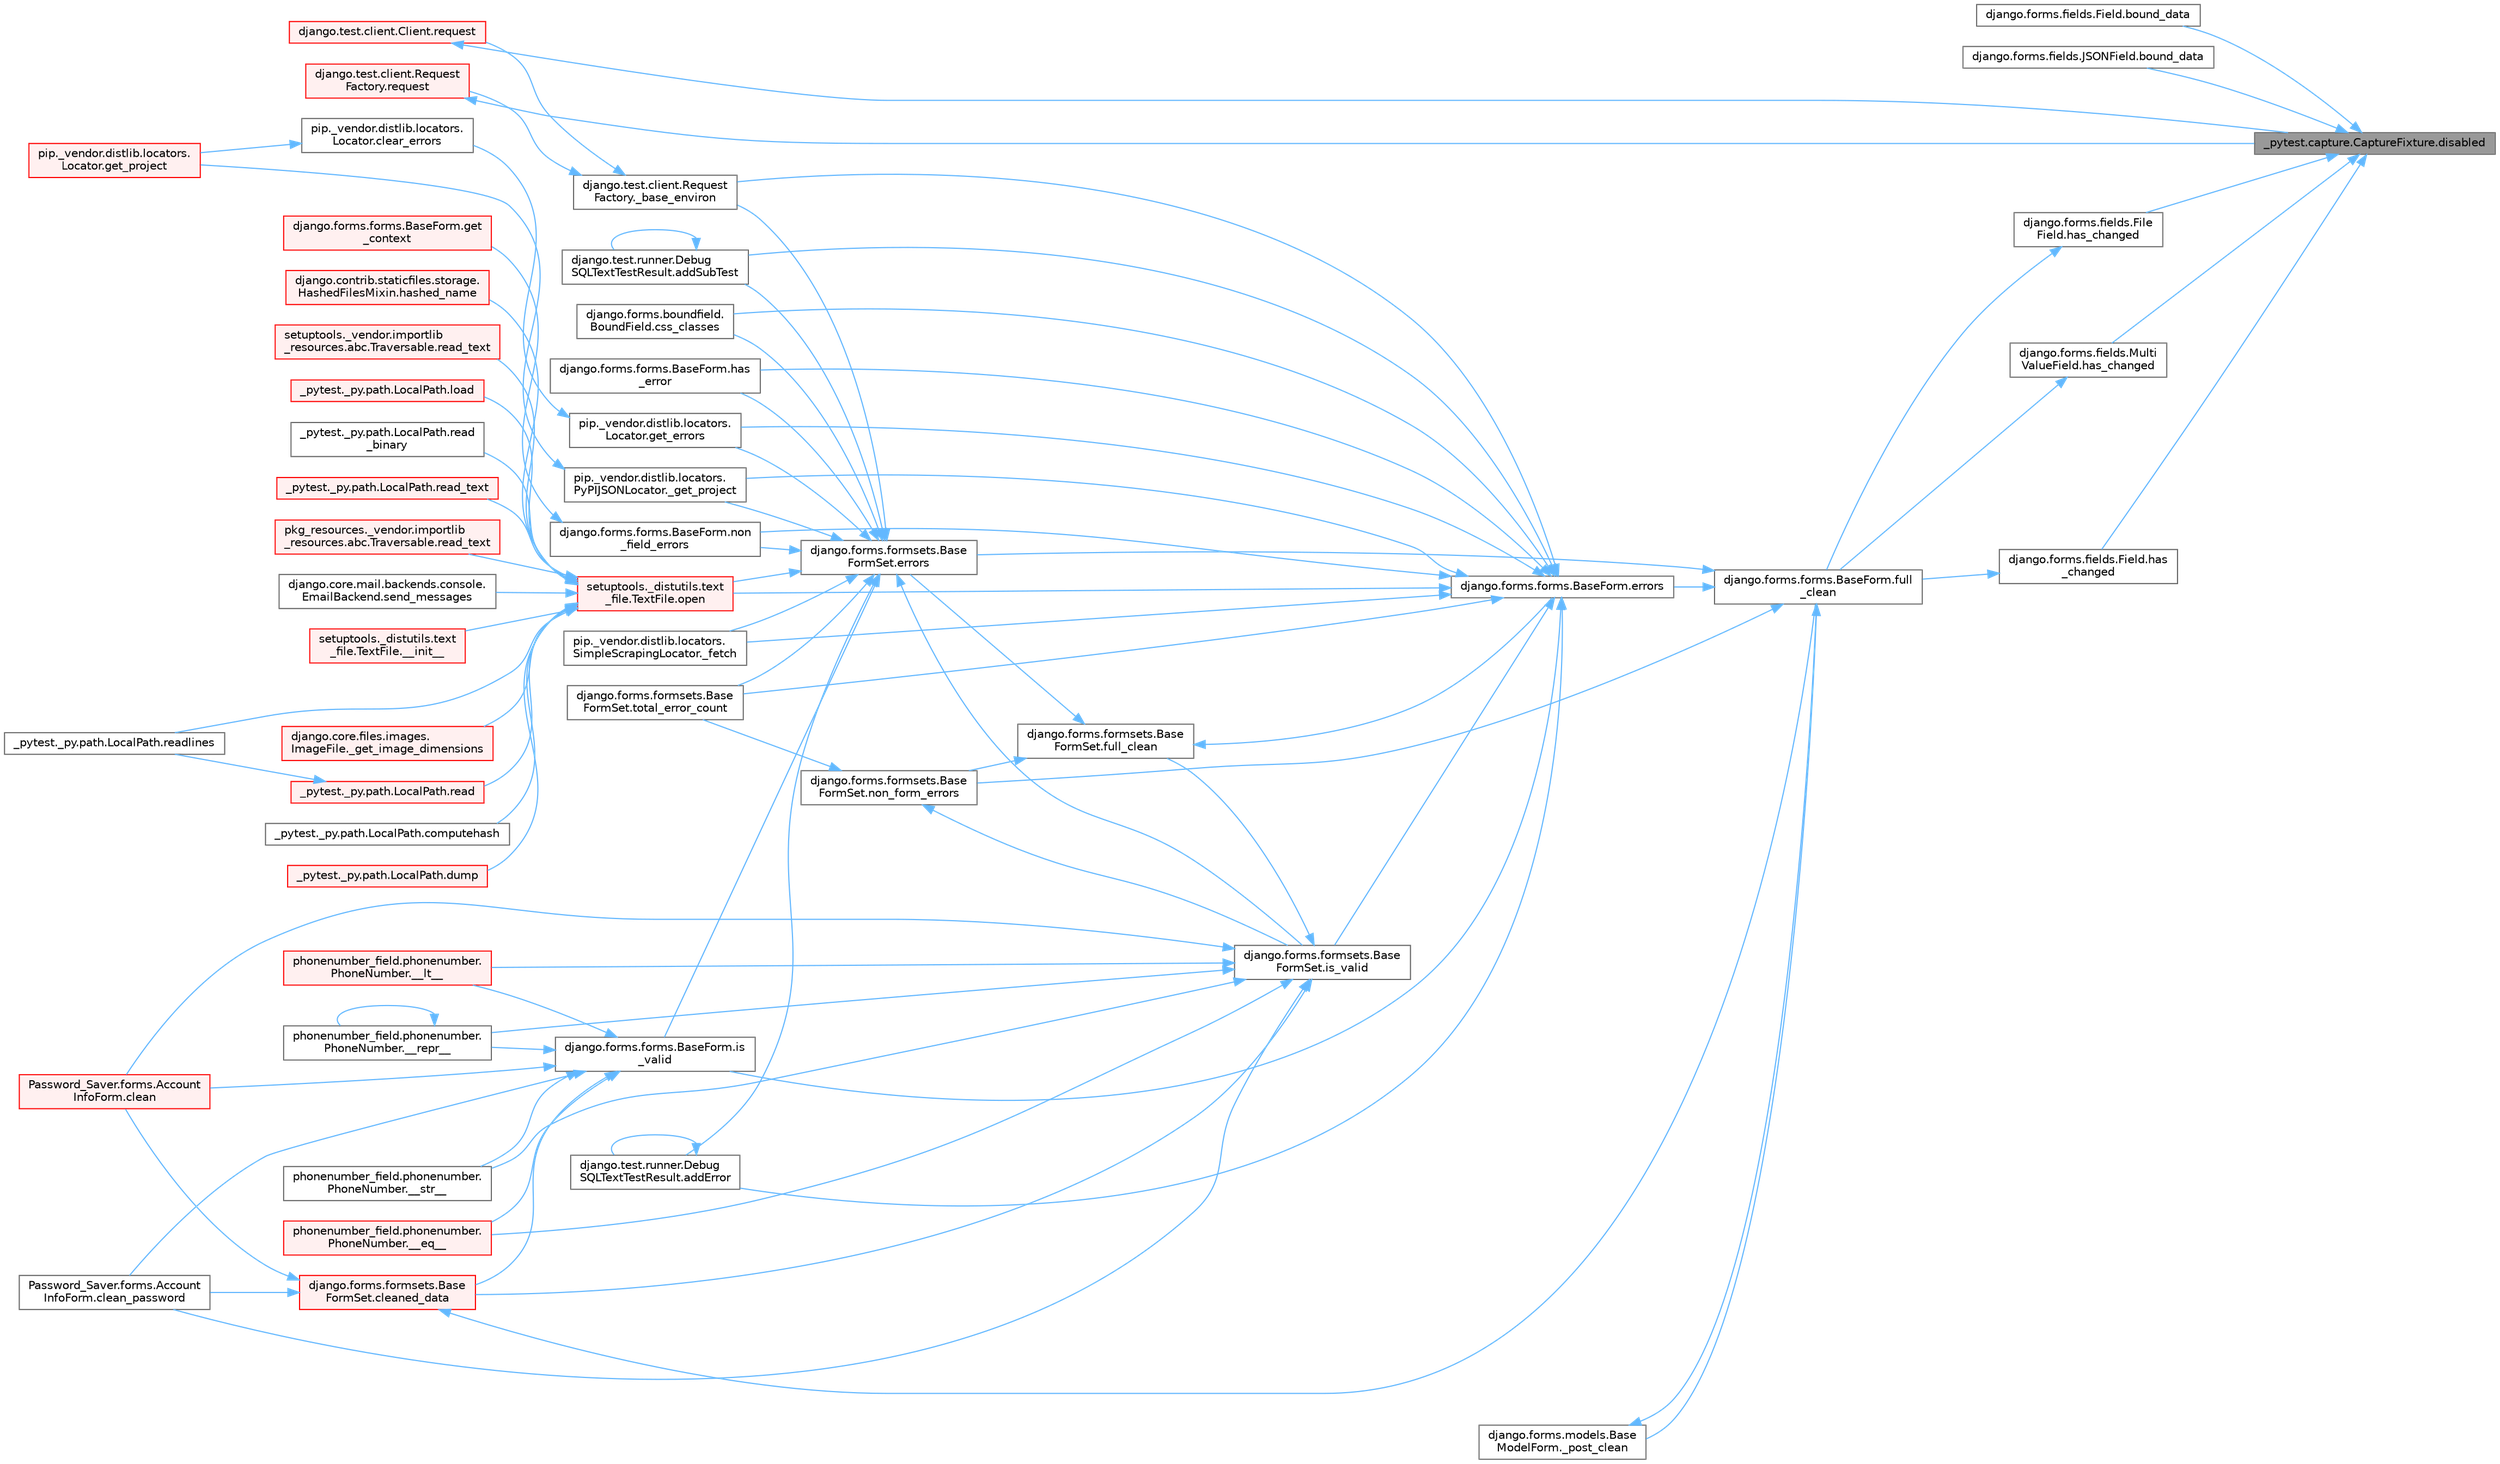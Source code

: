 digraph "_pytest.capture.CaptureFixture.disabled"
{
 // LATEX_PDF_SIZE
  bgcolor="transparent";
  edge [fontname=Helvetica,fontsize=10,labelfontname=Helvetica,labelfontsize=10];
  node [fontname=Helvetica,fontsize=10,shape=box,height=0.2,width=0.4];
  rankdir="RL";
  Node1 [id="Node000001",label="_pytest.capture.CaptureFixture.disabled",height=0.2,width=0.4,color="gray40", fillcolor="grey60", style="filled", fontcolor="black",tooltip=" "];
  Node1 -> Node2 [id="edge1_Node000001_Node000002",dir="back",color="steelblue1",style="solid",tooltip=" "];
  Node2 [id="Node000002",label="django.forms.fields.Field.bound_data",height=0.2,width=0.4,color="grey40", fillcolor="white", style="filled",URL="$classdjango_1_1forms_1_1fields_1_1_field.html#a65d04ad9b63ee4592bfbec274a951483",tooltip=" "];
  Node1 -> Node3 [id="edge2_Node000001_Node000003",dir="back",color="steelblue1",style="solid",tooltip=" "];
  Node3 [id="Node000003",label="django.forms.fields.JSONField.bound_data",height=0.2,width=0.4,color="grey40", fillcolor="white", style="filled",URL="$classdjango_1_1forms_1_1fields_1_1_j_s_o_n_field.html#a37862083d9ef5479793de1d9ae93a2a0",tooltip=" "];
  Node1 -> Node4 [id="edge3_Node000001_Node000004",dir="back",color="steelblue1",style="solid",tooltip=" "];
  Node4 [id="Node000004",label="django.forms.fields.Field.has\l_changed",height=0.2,width=0.4,color="grey40", fillcolor="white", style="filled",URL="$classdjango_1_1forms_1_1fields_1_1_field.html#a50a1eb1edc4c92885575a8a1d2da380d",tooltip=" "];
  Node4 -> Node5 [id="edge4_Node000004_Node000005",dir="back",color="steelblue1",style="solid",tooltip=" "];
  Node5 [id="Node000005",label="django.forms.forms.BaseForm.full\l_clean",height=0.2,width=0.4,color="grey40", fillcolor="white", style="filled",URL="$classdjango_1_1forms_1_1forms_1_1_base_form.html#a396d2448f658dc84a0f0b473ffaae918",tooltip=" "];
  Node5 -> Node6 [id="edge5_Node000005_Node000006",dir="back",color="steelblue1",style="solid",tooltip=" "];
  Node6 [id="Node000006",label="django.forms.models.Base\lModelForm._post_clean",height=0.2,width=0.4,color="grey40", fillcolor="white", style="filled",URL="$classdjango_1_1forms_1_1models_1_1_base_model_form.html#a83e1c0ea3ba97f3a496d07955d1bf124",tooltip=" "];
  Node6 -> Node5 [id="edge6_Node000006_Node000005",dir="back",color="steelblue1",style="solid",tooltip=" "];
  Node5 -> Node7 [id="edge7_Node000005_Node000007",dir="back",color="steelblue1",style="solid",tooltip=" "];
  Node7 [id="Node000007",label="django.forms.forms.BaseForm.errors",height=0.2,width=0.4,color="grey40", fillcolor="white", style="filled",URL="$classdjango_1_1forms_1_1forms_1_1_base_form.html#aca47cb75eb6c321d1c429b33eca94d49",tooltip=" "];
  Node7 -> Node8 [id="edge8_Node000007_Node000008",dir="back",color="steelblue1",style="solid",tooltip=" "];
  Node8 [id="Node000008",label="django.test.client.Request\lFactory._base_environ",height=0.2,width=0.4,color="grey40", fillcolor="white", style="filled",URL="$classdjango_1_1test_1_1client_1_1_request_factory.html#ab650654b992f4e9fc9e30bd0442973c1",tooltip=" "];
  Node8 -> Node9 [id="edge9_Node000008_Node000009",dir="back",color="steelblue1",style="solid",tooltip=" "];
  Node9 [id="Node000009",label="django.test.client.Client.request",height=0.2,width=0.4,color="red", fillcolor="#FFF0F0", style="filled",URL="$classdjango_1_1test_1_1client_1_1_client.html#a2f51c5251142ab6503937051936e33fa",tooltip=" "];
  Node9 -> Node1 [id="edge10_Node000009_Node000001",dir="back",color="steelblue1",style="solid",tooltip=" "];
  Node8 -> Node3175 [id="edge11_Node000008_Node003175",dir="back",color="steelblue1",style="solid",tooltip=" "];
  Node3175 [id="Node003175",label="django.test.client.Request\lFactory.request",height=0.2,width=0.4,color="red", fillcolor="#FFF0F0", style="filled",URL="$classdjango_1_1test_1_1client_1_1_request_factory.html#adae411ab0df6839c5364b647e4dc63ad",tooltip=" "];
  Node3175 -> Node1 [id="edge12_Node003175_Node000001",dir="back",color="steelblue1",style="solid",tooltip=" "];
  Node7 -> Node598 [id="edge13_Node000007_Node000598",dir="back",color="steelblue1",style="solid",tooltip=" "];
  Node598 [id="Node000598",label="pip._vendor.distlib.locators.\lSimpleScrapingLocator._fetch",height=0.2,width=0.4,color="grey40", fillcolor="white", style="filled",URL="$classpip_1_1__vendor_1_1distlib_1_1locators_1_1_simple_scraping_locator.html#a72156eb8243de03d8881db3caaa60b8c",tooltip=" "];
  Node7 -> Node599 [id="edge14_Node000007_Node000599",dir="back",color="steelblue1",style="solid",tooltip=" "];
  Node599 [id="Node000599",label="pip._vendor.distlib.locators.\lPyPIJSONLocator._get_project",height=0.2,width=0.4,color="grey40", fillcolor="white", style="filled",URL="$classpip_1_1__vendor_1_1distlib_1_1locators_1_1_py_p_i_j_s_o_n_locator.html#ab5b95d18130e47c0bedca04d7b010bf6",tooltip=" "];
  Node599 -> Node600 [id="edge15_Node000599_Node000600",dir="back",color="steelblue1",style="solid",tooltip=" "];
  Node600 [id="Node000600",label="pip._vendor.distlib.locators.\lLocator.get_project",height=0.2,width=0.4,color="red", fillcolor="#FFF0F0", style="filled",URL="$classpip_1_1__vendor_1_1distlib_1_1locators_1_1_locator.html#a14b49f16a55d384842037850d5224ce8",tooltip=" "];
  Node7 -> Node1791 [id="edge16_Node000007_Node001791",dir="back",color="steelblue1",style="solid",tooltip=" "];
  Node1791 [id="Node001791",label="django.test.runner.Debug\lSQLTextTestResult.addError",height=0.2,width=0.4,color="grey40", fillcolor="white", style="filled",URL="$classdjango_1_1test_1_1runner_1_1_debug_s_q_l_text_test_result.html#a398c116f3b7d25563a21e81178271a8a",tooltip=" "];
  Node1791 -> Node1791 [id="edge17_Node001791_Node001791",dir="back",color="steelblue1",style="solid",tooltip=" "];
  Node7 -> Node1792 [id="edge18_Node000007_Node001792",dir="back",color="steelblue1",style="solid",tooltip=" "];
  Node1792 [id="Node001792",label="django.test.runner.Debug\lSQLTextTestResult.addSubTest",height=0.2,width=0.4,color="grey40", fillcolor="white", style="filled",URL="$classdjango_1_1test_1_1runner_1_1_debug_s_q_l_text_test_result.html#a65bae0538566d8bc532c972340744b1e",tooltip=" "];
  Node1792 -> Node1792 [id="edge19_Node001792_Node001792",dir="back",color="steelblue1",style="solid",tooltip=" "];
  Node7 -> Node1793 [id="edge20_Node000007_Node001793",dir="back",color="steelblue1",style="solid",tooltip=" "];
  Node1793 [id="Node001793",label="django.forms.boundfield.\lBoundField.css_classes",height=0.2,width=0.4,color="grey40", fillcolor="white", style="filled",URL="$classdjango_1_1forms_1_1boundfield_1_1_bound_field.html#a19d289ef3598c412a0fee978458875bc",tooltip=" "];
  Node7 -> Node1794 [id="edge21_Node000007_Node001794",dir="back",color="steelblue1",style="solid",tooltip=" "];
  Node1794 [id="Node001794",label="pip._vendor.distlib.locators.\lLocator.get_errors",height=0.2,width=0.4,color="grey40", fillcolor="white", style="filled",URL="$classpip_1_1__vendor_1_1distlib_1_1locators_1_1_locator.html#abc5864a47e4cb8c481f44eb1a72f565c",tooltip=" "];
  Node1794 -> Node1795 [id="edge22_Node001794_Node001795",dir="back",color="steelblue1",style="solid",tooltip=" "];
  Node1795 [id="Node001795",label="pip._vendor.distlib.locators.\lLocator.clear_errors",height=0.2,width=0.4,color="grey40", fillcolor="white", style="filled",URL="$classpip_1_1__vendor_1_1distlib_1_1locators_1_1_locator.html#a2a2f7530c5f7c9c5d41d7d8e32852b66",tooltip=" "];
  Node1795 -> Node600 [id="edge23_Node001795_Node000600",dir="back",color="steelblue1",style="solid",tooltip=" "];
  Node7 -> Node1796 [id="edge24_Node000007_Node001796",dir="back",color="steelblue1",style="solid",tooltip=" "];
  Node1796 [id="Node001796",label="django.forms.forms.BaseForm.has\l_error",height=0.2,width=0.4,color="grey40", fillcolor="white", style="filled",URL="$classdjango_1_1forms_1_1forms_1_1_base_form.html#af67d8e47182c8c92ad4cac6441bfeb80",tooltip=" "];
  Node7 -> Node1797 [id="edge25_Node000007_Node001797",dir="back",color="steelblue1",style="solid",tooltip=" "];
  Node1797 [id="Node001797",label="django.forms.forms.BaseForm.is\l_valid",height=0.2,width=0.4,color="grey40", fillcolor="white", style="filled",URL="$classdjango_1_1forms_1_1forms_1_1_base_form.html#a8be15c9eaccca682a18c7d3f13802cc4",tooltip=" "];
  Node1797 -> Node687 [id="edge26_Node001797_Node000687",dir="back",color="steelblue1",style="solid",tooltip=" "];
  Node687 [id="Node000687",label="phonenumber_field.phonenumber.\lPhoneNumber.__eq__",height=0.2,width=0.4,color="red", fillcolor="#FFF0F0", style="filled",URL="$classphonenumber__field_1_1phonenumber_1_1_phone_number.html#a999c32cd1bfa2dd5c7df70781b09c68b",tooltip=" "];
  Node1797 -> Node688 [id="edge27_Node001797_Node000688",dir="back",color="steelblue1",style="solid",tooltip=" "];
  Node688 [id="Node000688",label="phonenumber_field.phonenumber.\lPhoneNumber.__lt__",height=0.2,width=0.4,color="red", fillcolor="#FFF0F0", style="filled",URL="$classphonenumber__field_1_1phonenumber_1_1_phone_number.html#ab94d02fbeda1355644c6c1b3d6f3d9ba",tooltip=" "];
  Node1797 -> Node689 [id="edge28_Node001797_Node000689",dir="back",color="steelblue1",style="solid",tooltip=" "];
  Node689 [id="Node000689",label="phonenumber_field.phonenumber.\lPhoneNumber.__repr__",height=0.2,width=0.4,color="grey40", fillcolor="white", style="filled",URL="$classphonenumber__field_1_1phonenumber_1_1_phone_number.html#a5420c965a5ecfad87cb6bce245cd91a5",tooltip=" "];
  Node689 -> Node689 [id="edge29_Node000689_Node000689",dir="back",color="steelblue1",style="solid",tooltip=" "];
  Node1797 -> Node690 [id="edge30_Node001797_Node000690",dir="back",color="steelblue1",style="solid",tooltip=" "];
  Node690 [id="Node000690",label="phonenumber_field.phonenumber.\lPhoneNumber.__str__",height=0.2,width=0.4,color="grey40", fillcolor="white", style="filled",URL="$classphonenumber__field_1_1phonenumber_1_1_phone_number.html#a773f55fba29310ea2218e4bbca83ba6d",tooltip=" "];
  Node1797 -> Node658 [id="edge31_Node001797_Node000658",dir="back",color="steelblue1",style="solid",tooltip=" "];
  Node658 [id="Node000658",label="Password_Saver.forms.Account\lInfoForm.clean",height=0.2,width=0.4,color="red", fillcolor="#FFF0F0", style="filled",URL="$class_password___saver_1_1forms_1_1_account_info_form.html#a89126d6030ebafc64c8aeeb352113c54",tooltip=" "];
  Node1797 -> Node661 [id="edge32_Node001797_Node000661",dir="back",color="steelblue1",style="solid",tooltip=" "];
  Node661 [id="Node000661",label="Password_Saver.forms.Account\lInfoForm.clean_password",height=0.2,width=0.4,color="grey40", fillcolor="white", style="filled",URL="$class_password___saver_1_1forms_1_1_account_info_form.html#a6397d8e90a910bed34ed0ebcf5f74a4e",tooltip=" "];
  Node1797 -> Node651 [id="edge33_Node001797_Node000651",dir="back",color="steelblue1",style="solid",tooltip=" "];
  Node651 [id="Node000651",label="django.forms.formsets.Base\lFormSet.cleaned_data",height=0.2,width=0.4,color="red", fillcolor="#FFF0F0", style="filled",URL="$classdjango_1_1forms_1_1formsets_1_1_base_form_set.html#ae51d85dd3faa160668adba372c4e87f7",tooltip=" "];
  Node651 -> Node658 [id="edge34_Node000651_Node000658",dir="back",color="steelblue1",style="solid",tooltip=" "];
  Node651 -> Node661 [id="edge35_Node000651_Node000661",dir="back",color="steelblue1",style="solid",tooltip=" "];
  Node651 -> Node5 [id="edge36_Node000651_Node000005",dir="back",color="steelblue1",style="solid",tooltip=" "];
  Node7 -> Node686 [id="edge37_Node000007_Node000686",dir="back",color="steelblue1",style="solid",tooltip=" "];
  Node686 [id="Node000686",label="django.forms.formsets.Base\lFormSet.is_valid",height=0.2,width=0.4,color="grey40", fillcolor="white", style="filled",URL="$classdjango_1_1forms_1_1formsets_1_1_base_form_set.html#a713477cfb7c01e723400df62b49c250c",tooltip=" "];
  Node686 -> Node687 [id="edge38_Node000686_Node000687",dir="back",color="steelblue1",style="solid",tooltip=" "];
  Node686 -> Node688 [id="edge39_Node000686_Node000688",dir="back",color="steelblue1",style="solid",tooltip=" "];
  Node686 -> Node689 [id="edge40_Node000686_Node000689",dir="back",color="steelblue1",style="solid",tooltip=" "];
  Node686 -> Node690 [id="edge41_Node000686_Node000690",dir="back",color="steelblue1",style="solid",tooltip=" "];
  Node686 -> Node658 [id="edge42_Node000686_Node000658",dir="back",color="steelblue1",style="solid",tooltip=" "];
  Node686 -> Node661 [id="edge43_Node000686_Node000661",dir="back",color="steelblue1",style="solid",tooltip=" "];
  Node686 -> Node651 [id="edge44_Node000686_Node000651",dir="back",color="steelblue1",style="solid",tooltip=" "];
  Node686 -> Node684 [id="edge45_Node000686_Node000684",dir="back",color="steelblue1",style="solid",tooltip=" "];
  Node684 [id="Node000684",label="django.forms.formsets.Base\lFormSet.full_clean",height=0.2,width=0.4,color="grey40", fillcolor="white", style="filled",URL="$classdjango_1_1forms_1_1formsets_1_1_base_form_set.html#aa475bdb58853c14bfcd93bd7b494e3b1",tooltip=" "];
  Node684 -> Node7 [id="edge46_Node000684_Node000007",dir="back",color="steelblue1",style="solid",tooltip=" "];
  Node684 -> Node597 [id="edge47_Node000684_Node000597",dir="back",color="steelblue1",style="solid",tooltip=" "];
  Node597 [id="Node000597",label="django.forms.formsets.Base\lFormSet.errors",height=0.2,width=0.4,color="grey40", fillcolor="white", style="filled",URL="$classdjango_1_1forms_1_1formsets_1_1_base_form_set.html#a9e249e2240c3ae2775249e3d3da42020",tooltip=" "];
  Node597 -> Node8 [id="edge48_Node000597_Node000008",dir="back",color="steelblue1",style="solid",tooltip=" "];
  Node597 -> Node598 [id="edge49_Node000597_Node000598",dir="back",color="steelblue1",style="solid",tooltip=" "];
  Node597 -> Node599 [id="edge50_Node000597_Node000599",dir="back",color="steelblue1",style="solid",tooltip=" "];
  Node597 -> Node1791 [id="edge51_Node000597_Node001791",dir="back",color="steelblue1",style="solid",tooltip=" "];
  Node597 -> Node1792 [id="edge52_Node000597_Node001792",dir="back",color="steelblue1",style="solid",tooltip=" "];
  Node597 -> Node1793 [id="edge53_Node000597_Node001793",dir="back",color="steelblue1",style="solid",tooltip=" "];
  Node597 -> Node1794 [id="edge54_Node000597_Node001794",dir="back",color="steelblue1",style="solid",tooltip=" "];
  Node597 -> Node1796 [id="edge55_Node000597_Node001796",dir="back",color="steelblue1",style="solid",tooltip=" "];
  Node597 -> Node1797 [id="edge56_Node000597_Node001797",dir="back",color="steelblue1",style="solid",tooltip=" "];
  Node597 -> Node686 [id="edge57_Node000597_Node000686",dir="back",color="steelblue1",style="solid",tooltip=" "];
  Node597 -> Node1798 [id="edge58_Node000597_Node001798",dir="back",color="steelblue1",style="solid",tooltip=" "];
  Node1798 [id="Node001798",label="django.forms.forms.BaseForm.non\l_field_errors",height=0.2,width=0.4,color="grey40", fillcolor="white", style="filled",URL="$classdjango_1_1forms_1_1forms_1_1_base_form.html#a713be7c8d25008cf58c90916cb682447",tooltip=" "];
  Node1798 -> Node1799 [id="edge59_Node001798_Node001799",dir="back",color="steelblue1",style="solid",tooltip=" "];
  Node1799 [id="Node001799",label="django.forms.forms.BaseForm.get\l_context",height=0.2,width=0.4,color="red", fillcolor="#FFF0F0", style="filled",URL="$classdjango_1_1forms_1_1forms_1_1_base_form.html#a7aceedfdbb15133ac8342eac420e8dcb",tooltip=" "];
  Node597 -> Node1802 [id="edge60_Node000597_Node001802",dir="back",color="steelblue1",style="solid",tooltip=" "];
  Node1802 [id="Node001802",label="setuptools._distutils.text\l_file.TextFile.open",height=0.2,width=0.4,color="red", fillcolor="#FFF0F0", style="filled",URL="$classsetuptools_1_1__distutils_1_1text__file_1_1_text_file.html#ab568abcef363b1b422cddfead42e68b2",tooltip=" "];
  Node1802 -> Node18 [id="edge61_Node001802_Node000018",dir="back",color="steelblue1",style="solid",tooltip=" "];
  Node18 [id="Node000018",label="setuptools._distutils.text\l_file.TextFile.__init__",height=0.2,width=0.4,color="red", fillcolor="#FFF0F0", style="filled",URL="$classsetuptools_1_1__distutils_1_1text__file_1_1_text_file.html#aeb26f34e394b4e658295391382cc8813",tooltip=" "];
  Node1802 -> Node50 [id="edge62_Node001802_Node000050",dir="back",color="steelblue1",style="solid",tooltip=" "];
  Node50 [id="Node000050",label="django.core.files.images.\lImageFile._get_image_dimensions",height=0.2,width=0.4,color="red", fillcolor="#FFF0F0", style="filled",URL="$classdjango_1_1core_1_1files_1_1images_1_1_image_file.html#a2832e2235f63c851f4652a4ea59ec924",tooltip=" "];
  Node1802 -> Node818 [id="edge63_Node001802_Node000818",dir="back",color="steelblue1",style="solid",tooltip=" "];
  Node818 [id="Node000818",label="_pytest._py.path.LocalPath.computehash",height=0.2,width=0.4,color="grey40", fillcolor="white", style="filled",URL="$class__pytest_1_1__py_1_1path_1_1_local_path.html#aa82d067bed26e6655d315d858254160b",tooltip=" "];
  Node1802 -> Node819 [id="edge64_Node001802_Node000819",dir="back",color="steelblue1",style="solid",tooltip=" "];
  Node819 [id="Node000819",label="_pytest._py.path.LocalPath.dump",height=0.2,width=0.4,color="red", fillcolor="#FFF0F0", style="filled",URL="$class__pytest_1_1__py_1_1path_1_1_local_path.html#a2f45e7b54f2823ed6746a19107ae68b4",tooltip=" "];
  Node1802 -> Node568 [id="edge65_Node001802_Node000568",dir="back",color="steelblue1",style="solid",tooltip=" "];
  Node568 [id="Node000568",label="django.contrib.staticfiles.storage.\lHashedFilesMixin.hashed_name",height=0.2,width=0.4,color="red", fillcolor="#FFF0F0", style="filled",URL="$classdjango_1_1contrib_1_1staticfiles_1_1storage_1_1_hashed_files_mixin.html#aa30283e5d1a2177cf975b44ae95e45e4",tooltip=" "];
  Node1802 -> Node821 [id="edge66_Node001802_Node000821",dir="back",color="steelblue1",style="solid",tooltip=" "];
  Node821 [id="Node000821",label="_pytest._py.path.LocalPath.load",height=0.2,width=0.4,color="red", fillcolor="#FFF0F0", style="filled",URL="$class__pytest_1_1__py_1_1path_1_1_local_path.html#a284b118886fe9a033c146647826faf72",tooltip=" "];
  Node1802 -> Node822 [id="edge67_Node001802_Node000822",dir="back",color="steelblue1",style="solid",tooltip=" "];
  Node822 [id="Node000822",label="_pytest._py.path.LocalPath.read",height=0.2,width=0.4,color="red", fillcolor="#FFF0F0", style="filled",URL="$class__pytest_1_1__py_1_1path_1_1_local_path.html#a8640b65f715ce8a258379deb78a68fd8",tooltip=" "];
  Node822 -> Node1109 [id="edge68_Node000822_Node001109",dir="back",color="steelblue1",style="solid",tooltip=" "];
  Node1109 [id="Node001109",label="_pytest._py.path.LocalPath.readlines",height=0.2,width=0.4,color="grey40", fillcolor="white", style="filled",URL="$class__pytest_1_1__py_1_1path_1_1_local_path.html#ab4ae86092b85919c6d43e793d049c3b3",tooltip=" "];
  Node1802 -> Node858 [id="edge69_Node001802_Node000858",dir="back",color="steelblue1",style="solid",tooltip=" "];
  Node858 [id="Node000858",label="_pytest._py.path.LocalPath.read\l_binary",height=0.2,width=0.4,color="grey40", fillcolor="white", style="filled",URL="$class__pytest_1_1__py_1_1path_1_1_local_path.html#adc47986c47c70f2b5889b85af157cd59",tooltip=" "];
  Node1802 -> Node859 [id="edge70_Node001802_Node000859",dir="back",color="steelblue1",style="solid",tooltip=" "];
  Node859 [id="Node000859",label="_pytest._py.path.LocalPath.read_text",height=0.2,width=0.4,color="red", fillcolor="#FFF0F0", style="filled",URL="$class__pytest_1_1__py_1_1path_1_1_local_path.html#aea3efa14b998c32e27f6604263858398",tooltip=" "];
  Node1802 -> Node1133 [id="edge71_Node001802_Node001133",dir="back",color="steelblue1",style="solid",tooltip=" "];
  Node1133 [id="Node001133",label="pkg_resources._vendor.importlib\l_resources.abc.Traversable.read_text",height=0.2,width=0.4,color="red", fillcolor="#FFF0F0", style="filled",URL="$classpkg__resources_1_1__vendor_1_1importlib__resources_1_1abc_1_1_traversable.html#a2fa0982edeea4b5f1a38953c1d81f10b",tooltip=" "];
  Node1802 -> Node1382 [id="edge72_Node001802_Node001382",dir="back",color="steelblue1",style="solid",tooltip=" "];
  Node1382 [id="Node001382",label="setuptools._vendor.importlib\l_resources.abc.Traversable.read_text",height=0.2,width=0.4,color="red", fillcolor="#FFF0F0", style="filled",URL="$classsetuptools_1_1__vendor_1_1importlib__resources_1_1abc_1_1_traversable.html#aee408e70fdcc58915b97b67f3dd981a3",tooltip=" "];
  Node1802 -> Node1109 [id="edge73_Node001802_Node001109",dir="back",color="steelblue1",style="solid",tooltip=" "];
  Node1802 -> Node1383 [id="edge74_Node001802_Node001383",dir="back",color="steelblue1",style="solid",tooltip=" "];
  Node1383 [id="Node001383",label="django.core.mail.backends.console.\lEmailBackend.send_messages",height=0.2,width=0.4,color="grey40", fillcolor="white", style="filled",URL="$classdjango_1_1core_1_1mail_1_1backends_1_1console_1_1_email_backend.html#ae3c7f922df87a228638e98cbb97a3deb",tooltip=" "];
  Node597 -> Node691 [id="edge75_Node000597_Node000691",dir="back",color="steelblue1",style="solid",tooltip=" "];
  Node691 [id="Node000691",label="django.forms.formsets.Base\lFormSet.total_error_count",height=0.2,width=0.4,color="grey40", fillcolor="white", style="filled",URL="$classdjango_1_1forms_1_1formsets_1_1_base_form_set.html#a3e9cbe55cc991b30b14546a857abb212",tooltip=" "];
  Node684 -> Node685 [id="edge76_Node000684_Node000685",dir="back",color="steelblue1",style="solid",tooltip=" "];
  Node685 [id="Node000685",label="django.forms.formsets.Base\lFormSet.non_form_errors",height=0.2,width=0.4,color="grey40", fillcolor="white", style="filled",URL="$classdjango_1_1forms_1_1formsets_1_1_base_form_set.html#a8b499fb5fdd72c59134bf40aeac2de3c",tooltip=" "];
  Node685 -> Node686 [id="edge77_Node000685_Node000686",dir="back",color="steelblue1",style="solid",tooltip=" "];
  Node685 -> Node691 [id="edge78_Node000685_Node000691",dir="back",color="steelblue1",style="solid",tooltip=" "];
  Node7 -> Node1798 [id="edge79_Node000007_Node001798",dir="back",color="steelblue1",style="solid",tooltip=" "];
  Node7 -> Node1802 [id="edge80_Node000007_Node001802",dir="back",color="steelblue1",style="solid",tooltip=" "];
  Node7 -> Node691 [id="edge81_Node000007_Node000691",dir="back",color="steelblue1",style="solid",tooltip=" "];
  Node5 -> Node597 [id="edge82_Node000005_Node000597",dir="back",color="steelblue1",style="solid",tooltip=" "];
  Node5 -> Node685 [id="edge83_Node000005_Node000685",dir="back",color="steelblue1",style="solid",tooltip=" "];
  Node1 -> Node3176 [id="edge84_Node000001_Node003176",dir="back",color="steelblue1",style="solid",tooltip=" "];
  Node3176 [id="Node003176",label="django.forms.fields.File\lField.has_changed",height=0.2,width=0.4,color="grey40", fillcolor="white", style="filled",URL="$classdjango_1_1forms_1_1fields_1_1_file_field.html#af0254296af45913c75688206f024ce91",tooltip=" "];
  Node3176 -> Node5 [id="edge85_Node003176_Node000005",dir="back",color="steelblue1",style="solid",tooltip=" "];
  Node1 -> Node3177 [id="edge86_Node000001_Node003177",dir="back",color="steelblue1",style="solid",tooltip=" "];
  Node3177 [id="Node003177",label="django.forms.fields.Multi\lValueField.has_changed",height=0.2,width=0.4,color="grey40", fillcolor="white", style="filled",URL="$classdjango_1_1forms_1_1fields_1_1_multi_value_field.html#a76f87a9e746141a6981960d99e04e6b3",tooltip=" "];
  Node3177 -> Node5 [id="edge87_Node003177_Node000005",dir="back",color="steelblue1",style="solid",tooltip=" "];
}
